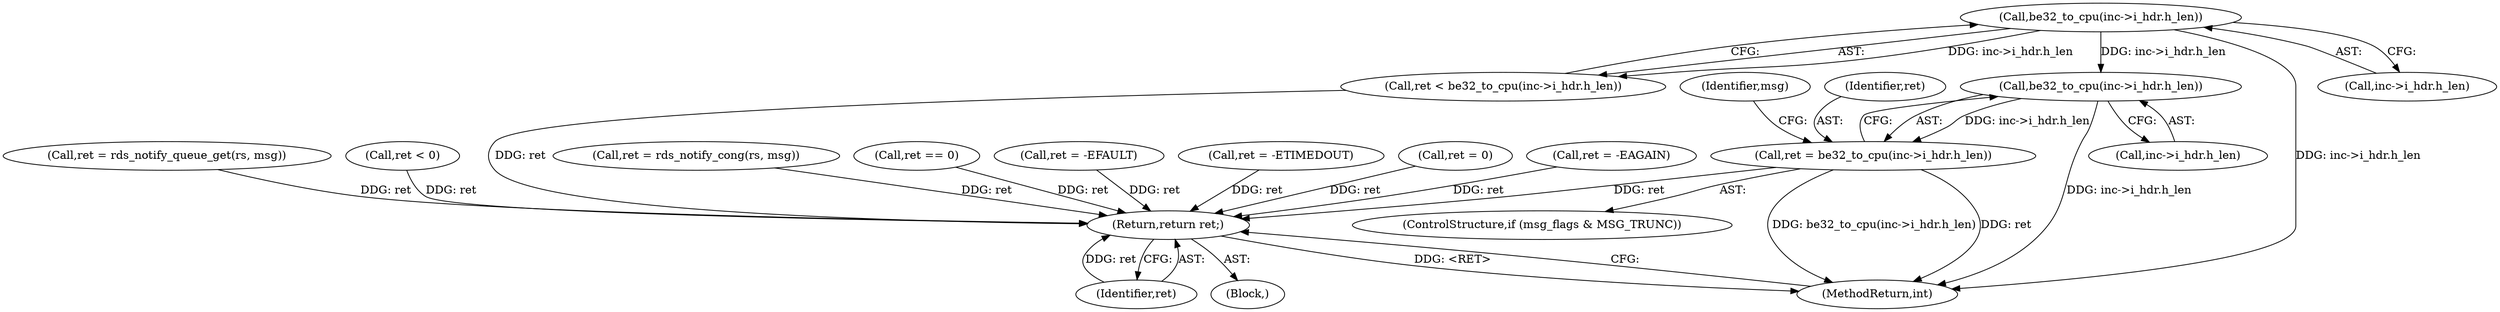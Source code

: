 digraph "0_linux_f3d3342602f8bcbf37d7c46641cb9bca7618eb1c_27@pointer" {
"1000304" [label="(Call,be32_to_cpu(inc->i_hdr.h_len))"];
"1000291" [label="(Call,be32_to_cpu(inc->i_hdr.h_len))"];
"1000302" [label="(Call,ret = be32_to_cpu(inc->i_hdr.h_len))"];
"1000382" [label="(Return,return ret;)"];
"1000384" [label="(MethodReturn,int)"];
"1000320" [label="(Call,ret = -EFAULT)"];
"1000237" [label="(Call,ret = -ETIMEDOUT)"];
"1000123" [label="(Call,ret = 0)"];
"1000163" [label="(Call,ret = rds_notify_queue_get(rs, msg))"];
"1000312" [label="(Identifier,msg)"];
"1000266" [label="(Call,ret < 0)"];
"1000174" [label="(Call,ret = rds_notify_cong(rs, msg))"];
"1000383" [label="(Identifier,ret)"];
"1000382" [label="(Return,return ret;)"];
"1000298" [label="(ControlStructure,if (msg_flags & MSG_TRUNC))"];
"1000305" [label="(Call,inc->i_hdr.h_len)"];
"1000292" [label="(Call,inc->i_hdr.h_len)"];
"1000303" [label="(Identifier,ret)"];
"1000304" [label="(Call,be32_to_cpu(inc->i_hdr.h_len))"];
"1000234" [label="(Call,ret == 0)"];
"1000289" [label="(Call,ret < be32_to_cpu(inc->i_hdr.h_len))"];
"1000302" [label="(Call,ret = be32_to_cpu(inc->i_hdr.h_len))"];
"1000291" [label="(Call,be32_to_cpu(inc->i_hdr.h_len))"];
"1000109" [label="(Block,)"];
"1000190" [label="(Call,ret = -EAGAIN)"];
"1000304" -> "1000302"  [label="AST: "];
"1000304" -> "1000305"  [label="CFG: "];
"1000305" -> "1000304"  [label="AST: "];
"1000302" -> "1000304"  [label="CFG: "];
"1000304" -> "1000384"  [label="DDG: inc->i_hdr.h_len"];
"1000304" -> "1000302"  [label="DDG: inc->i_hdr.h_len"];
"1000291" -> "1000304"  [label="DDG: inc->i_hdr.h_len"];
"1000291" -> "1000289"  [label="AST: "];
"1000291" -> "1000292"  [label="CFG: "];
"1000292" -> "1000291"  [label="AST: "];
"1000289" -> "1000291"  [label="CFG: "];
"1000291" -> "1000384"  [label="DDG: inc->i_hdr.h_len"];
"1000291" -> "1000289"  [label="DDG: inc->i_hdr.h_len"];
"1000302" -> "1000298"  [label="AST: "];
"1000303" -> "1000302"  [label="AST: "];
"1000312" -> "1000302"  [label="CFG: "];
"1000302" -> "1000384"  [label="DDG: be32_to_cpu(inc->i_hdr.h_len)"];
"1000302" -> "1000384"  [label="DDG: ret"];
"1000302" -> "1000382"  [label="DDG: ret"];
"1000382" -> "1000109"  [label="AST: "];
"1000382" -> "1000383"  [label="CFG: "];
"1000383" -> "1000382"  [label="AST: "];
"1000384" -> "1000382"  [label="CFG: "];
"1000382" -> "1000384"  [label="DDG: <RET>"];
"1000383" -> "1000382"  [label="DDG: ret"];
"1000163" -> "1000382"  [label="DDG: ret"];
"1000237" -> "1000382"  [label="DDG: ret"];
"1000266" -> "1000382"  [label="DDG: ret"];
"1000190" -> "1000382"  [label="DDG: ret"];
"1000320" -> "1000382"  [label="DDG: ret"];
"1000174" -> "1000382"  [label="DDG: ret"];
"1000123" -> "1000382"  [label="DDG: ret"];
"1000289" -> "1000382"  [label="DDG: ret"];
"1000234" -> "1000382"  [label="DDG: ret"];
}
